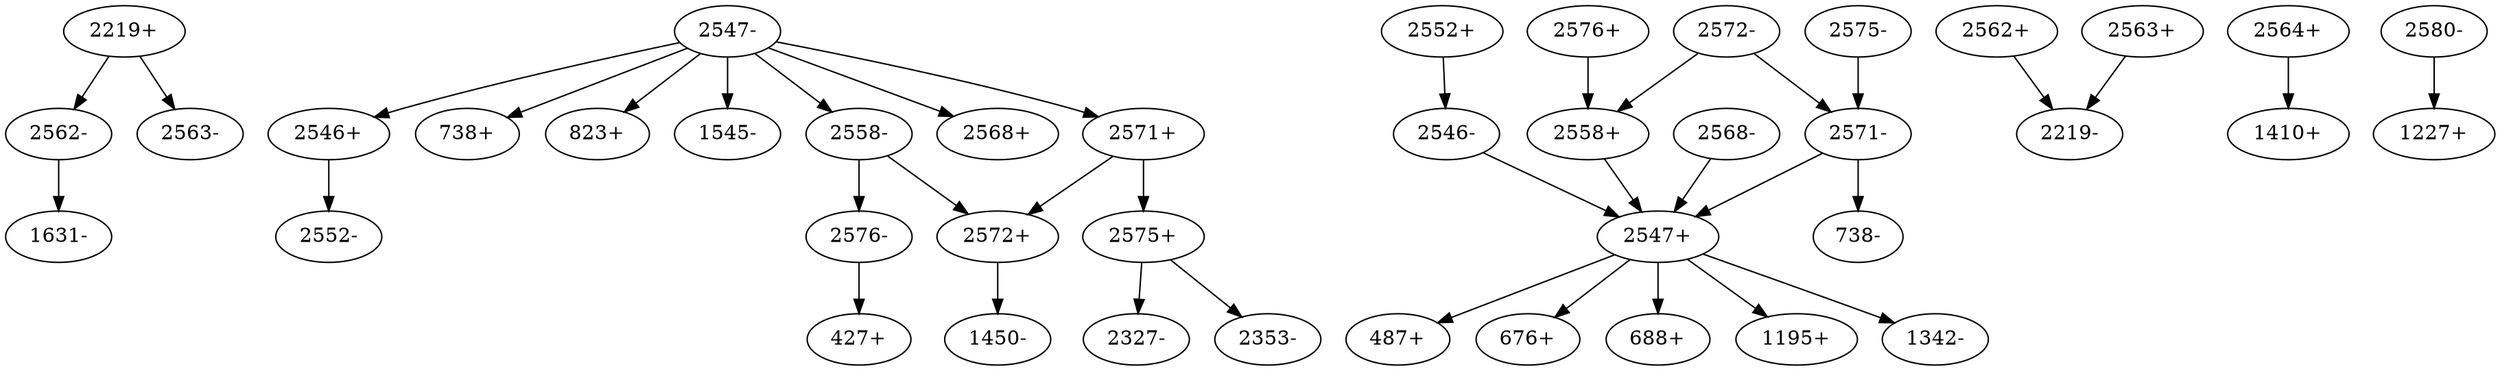 digraph dist {
graph [k=96 s=1000 n=10]
"2219+" -> "2562-" [d=-484625 e=28.0 n=10]
"2219+" -> "2563-" [d=-170 e=20.3 n=19]
"2546+" -> "2552-" [d=-328 e=24.5 n=13]
"2546-" -> "2547+" [d=-438 e=28.0 n=10]
"2547+" -> "487+" [d=-212 e=12.6 n=49]
"2547+" -> "676+" [d=-204 e=10.9 n=66]
"2547+" -> "688+" [d=-186 e=11.1 n=64]
"2547+" -> "1195+" [d=-151 e=18.1 n=24]
"2547+" -> "1342-" [d=-189 e=22.8 n=15]
"2547-" -> "738+" [d=-16298 e=17.0 n=27]
"2547-" -> "823+" [d=-16231 e=15.9 n=31]
"2547-" -> "1545-" [d=-16305 e=22.1 n=16]
"2547-" -> "2546+" [d=-438 e=28.0 n=10]
"2547-" -> "2558-" [d=-16280 e=18.1 n=24]
"2547-" -> "2568+" [d=-16270 e=19.3 n=21]
"2547-" -> "2571+" [d=-16321 e=16.4 n=29]
"2552+" -> "2546-" [d=-328 e=24.5 n=13]
"2558+" -> "2547+" [d=-16280 e=18.1 n=24]
"2558-" -> "2572+" [d=-38117 e=23.6 n=14]
"2558-" -> "2576-" [d=-235 e=23.6 n=14]
"2562+" -> "2219-" [d=-484625 e=28.0 n=10]
"2562-" -> "1631-" [d=-315537 e=26.7 n=11]
"2563+" -> "2219-" [d=-170 e=20.3 n=19]
"2564+" -> "1410+" [d=-284 e=28.0 n=10]
"2568-" -> "2547+" [d=-16270 e=19.3 n=21]
"2571+" -> "2572+" [d=-56041 e=22.1 n=16]
"2571+" -> "2575+" [d=-56098 e=25.5 n=12]
"2571-" -> "738-" [d=-367 e=23.6 n=14]
"2571-" -> "2547+" [d=-16321 e=16.4 n=29]
"2572+" -> "1450-" [d=-301 e=26.7 n=11]
"2572-" -> "2558+" [d=-38117 e=23.6 n=14]
"2572-" -> "2571-" [d=-56041 e=22.1 n=16]
"2575+" -> "2327-" [d=-281 e=18.1 n=24]
"2575+" -> "2353-" [d=-221 e=28.0 n=10]
"2575-" -> "2571-" [d=-56098 e=25.5 n=12]
"2576+" -> "2558+" [d=-235 e=23.6 n=14]
"2576-" -> "427+" [d=-192 e=25.5 n=12]
"2580-" -> "1227+" [d=-234 e=22.8 n=15]
}
